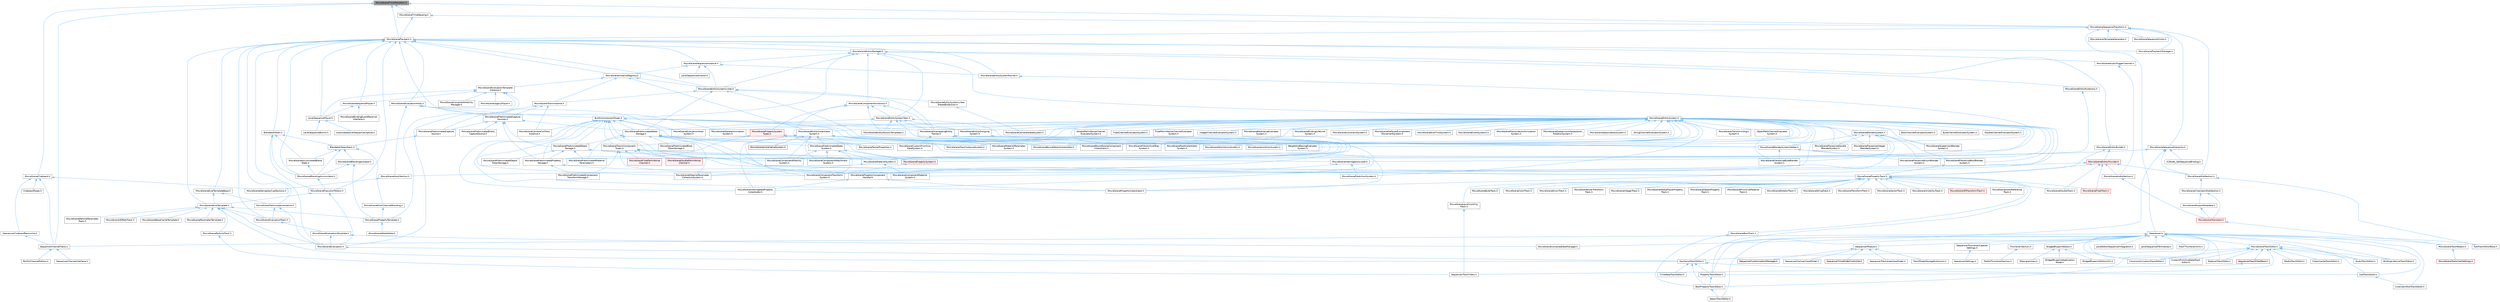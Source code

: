 digraph "MovieSceneTimeTransform.h"
{
 // INTERACTIVE_SVG=YES
 // LATEX_PDF_SIZE
  bgcolor="transparent";
  edge [fontname=Helvetica,fontsize=10,labelfontname=Helvetica,labelfontsize=10];
  node [fontname=Helvetica,fontsize=10,shape=box,height=0.2,width=0.4];
  Node1 [id="Node000001",label="MovieSceneTimeTransform.h",height=0.2,width=0.4,color="gray40", fillcolor="grey60", style="filled", fontcolor="black",tooltip=" "];
  Node1 -> Node2 [id="edge1_Node000001_Node000002",dir="back",color="steelblue1",style="solid",tooltip=" "];
  Node2 [id="Node000002",label="MovieSceneClipboard.h",height=0.2,width=0.4,color="grey40", fillcolor="white", style="filled",URL="$d4/dc7/MovieSceneClipboard_8h.html",tooltip=" "];
  Node2 -> Node3 [id="edge2_Node000002_Node000003",dir="back",color="steelblue1",style="solid",tooltip=" "];
  Node3 [id="Node000003",label="ClipboardTypes.h",height=0.2,width=0.4,color="grey40", fillcolor="white", style="filled",URL="$d2/dc6/ClipboardTypes_8h.html",tooltip=" "];
  Node2 -> Node4 [id="edge3_Node000002_Node000004",dir="back",color="steelblue1",style="solid",tooltip=" "];
  Node4 [id="Node000004",label="MovieSceneGameplayCueSections.h",height=0.2,width=0.4,color="grey40", fillcolor="white", style="filled",URL="$df/ded/MovieSceneGameplayCueSections_8h.html",tooltip=" "];
  Node2 -> Node5 [id="edge4_Node000002_Node000005",dir="back",color="steelblue1",style="solid",tooltip=" "];
  Node5 [id="Node000005",label="SequencerChannelTraits.h",height=0.2,width=0.4,color="grey40", fillcolor="white", style="filled",URL="$d6/db9/SequencerChannelTraits_8h.html",tooltip=" "];
  Node5 -> Node6 [id="edge5_Node000005_Node000006",dir="back",color="steelblue1",style="solid",tooltip=" "];
  Node6 [id="Node000006",label="BuiltInChannelEditors.h",height=0.2,width=0.4,color="grey40", fillcolor="white", style="filled",URL="$df/daf/BuiltInChannelEditors_8h.html",tooltip=" "];
  Node5 -> Node7 [id="edge6_Node000005_Node000007",dir="back",color="steelblue1",style="solid",tooltip=" "];
  Node7 [id="Node000007",label="SequencerChannelInterface.h",height=0.2,width=0.4,color="grey40", fillcolor="white", style="filled",URL="$da/d51/SequencerChannelInterface_8h.html",tooltip=" "];
  Node2 -> Node8 [id="edge7_Node000002_Node000008",dir="back",color="steelblue1",style="solid",tooltip=" "];
  Node8 [id="Node000008",label="SequencerClipboardReconciler.h",height=0.2,width=0.4,color="grey40", fillcolor="white", style="filled",URL="$d4/d9b/SequencerClipboardReconciler_8h.html",tooltip=" "];
  Node8 -> Node5 [id="edge8_Node000008_Node000005",dir="back",color="steelblue1",style="solid",tooltip=" "];
  Node1 -> Node9 [id="edge9_Node000001_Node000009",dir="back",color="steelblue1",style="solid",tooltip=" "];
  Node9 [id="Node000009",label="MovieScenePlayback.h",height=0.2,width=0.4,color="grey40", fillcolor="white", style="filled",URL="$dc/d44/MovieScenePlayback_8h.html",tooltip=" "];
  Node9 -> Node10 [id="edge10_Node000009_Node000010",dir="back",color="steelblue1",style="solid",tooltip=" "];
  Node10 [id="Node000010",label="BlendableToken.h",height=0.2,width=0.4,color="grey40", fillcolor="white", style="filled",URL="$dc/d9a/BlendableToken_8h.html",tooltip=" "];
  Node10 -> Node11 [id="edge11_Node000010_Node000011",dir="back",color="steelblue1",style="solid",tooltip=" "];
  Node11 [id="Node000011",label="BlendableTokenStack.h",height=0.2,width=0.4,color="grey40", fillcolor="white", style="filled",URL="$de/d3e/BlendableTokenStack_8h.html",tooltip=" "];
  Node11 -> Node12 [id="edge12_Node000011_Node000012",dir="back",color="steelblue1",style="solid",tooltip=" "];
  Node12 [id="Node000012",label="MovieSceneAccumulatedBlend\lState.h",height=0.2,width=0.4,color="grey40", fillcolor="white", style="filled",URL="$d6/d13/MovieSceneAccumulatedBlendState_8h.html",tooltip=" "];
  Node12 -> Node13 [id="edge13_Node000012_Node000013",dir="back",color="steelblue1",style="solid",tooltip=" "];
  Node13 [id="Node000013",label="MovieSceneBlendingAccumulator.h",height=0.2,width=0.4,color="grey40", fillcolor="white", style="filled",URL="$db/dc1/MovieSceneBlendingAccumulator_8h.html",tooltip=" "];
  Node13 -> Node14 [id="edge14_Node000013_Node000014",dir="back",color="steelblue1",style="solid",tooltip=" "];
  Node14 [id="Node000014",label="MovieSceneExecutionTokens.h",height=0.2,width=0.4,color="grey40", fillcolor="white", style="filled",URL="$d7/dd2/MovieSceneExecutionTokens_8h.html",tooltip=" "];
  Node14 -> Node15 [id="edge15_Node000014_Node000015",dir="back",color="steelblue1",style="solid",tooltip=" "];
  Node15 [id="Node000015",label="MovieSceneEvalTemplate.h",height=0.2,width=0.4,color="grey40", fillcolor="white", style="filled",URL="$d2/d6c/MovieSceneEvalTemplate_8h.html",tooltip=" "];
  Node15 -> Node16 [id="edge16_Node000015_Node000016",dir="back",color="steelblue1",style="solid",tooltip=" "];
  Node16 [id="Node000016",label="KeyframeTrackEditor.h",height=0.2,width=0.4,color="grey40", fillcolor="white", style="filled",URL="$dd/d47/KeyframeTrackEditor_8h.html",tooltip=" "];
  Node16 -> Node17 [id="edge17_Node000016_Node000017",dir="back",color="steelblue1",style="solid",tooltip=" "];
  Node17 [id="Node000017",label="BoolPropertyTrackEditor.h",height=0.2,width=0.4,color="grey40", fillcolor="white", style="filled",URL="$db/d07/BoolPropertyTrackEditor_8h.html",tooltip=" "];
  Node17 -> Node18 [id="edge18_Node000017_Node000018",dir="back",color="steelblue1",style="solid",tooltip=" "];
  Node18 [id="Node000018",label="SpawnTrackEditor.h",height=0.2,width=0.4,color="grey40", fillcolor="white", style="filled",URL="$d5/dac/SpawnTrackEditor_8h.html",tooltip=" "];
  Node16 -> Node19 [id="edge19_Node000016_Node000019",dir="back",color="steelblue1",style="solid",tooltip=" "];
  Node19 [id="Node000019",label="PropertyTrackEditor.h",height=0.2,width=0.4,color="grey40", fillcolor="white", style="filled",URL="$da/d9a/PropertyTrackEditor_8h.html",tooltip=" "];
  Node19 -> Node17 [id="edge20_Node000019_Node000017",dir="back",color="steelblue1",style="solid",tooltip=" "];
  Node16 -> Node20 [id="edge21_Node000016_Node000020",dir="back",color="steelblue1",style="solid",tooltip=" "];
  Node20 [id="Node000020",label="SubTrackEditor.h",height=0.2,width=0.4,color="grey40", fillcolor="white", style="filled",URL="$d8/d5b/SubTrackEditor_8h.html",tooltip=" "];
  Node20 -> Node21 [id="edge22_Node000020_Node000021",dir="back",color="steelblue1",style="solid",tooltip=" "];
  Node21 [id="Node000021",label="CinematicShotTrackEditor.h",height=0.2,width=0.4,color="grey40", fillcolor="white", style="filled",URL="$d3/d0c/CinematicShotTrackEditor_8h.html",tooltip=" "];
  Node16 -> Node22 [id="edge23_Node000016_Node000022",dir="back",color="steelblue1",style="solid",tooltip=" "];
  Node22 [id="Node000022",label="TimeWarpTrackEditor.h",height=0.2,width=0.4,color="grey40", fillcolor="white", style="filled",URL="$dc/d2e/TimeWarpTrackEditor_8h.html",tooltip=" "];
  Node15 -> Node23 [id="edge24_Node000015_Node000023",dir="back",color="steelblue1",style="solid",tooltip=" "];
  Node23 [id="Node000023",label="MovieScene3DPathTrack.h",height=0.2,width=0.4,color="grey40", fillcolor="white", style="filled",URL="$d3/d57/MovieScene3DPathTrack_8h.html",tooltip=" "];
  Node15 -> Node24 [id="edge25_Node000015_Node000024",dir="back",color="steelblue1",style="solid",tooltip=" "];
  Node24 [id="Node000024",label="MovieSceneBaseCacheTemplate.h",height=0.2,width=0.4,color="grey40", fillcolor="white", style="filled",URL="$da/d0b/MovieSceneBaseCacheTemplate_8h.html",tooltip=" "];
  Node15 -> Node25 [id="edge26_Node000015_Node000025",dir="back",color="steelblue1",style="solid",tooltip=" "];
  Node25 [id="Node000025",label="MovieSceneEvaluation.h",height=0.2,width=0.4,color="grey40", fillcolor="white", style="filled",URL="$dc/ded/MovieSceneEvaluation_8h.html",tooltip=" "];
  Node25 -> Node16 [id="edge27_Node000025_Node000016",dir="back",color="steelblue1",style="solid",tooltip=" "];
  Node15 -> Node26 [id="edge28_Node000015_Node000026",dir="back",color="steelblue1",style="solid",tooltip=" "];
  Node26 [id="Node000026",label="MovieSceneEvaluationTrack.h",height=0.2,width=0.4,color="grey40", fillcolor="white", style="filled",URL="$d1/de1/MovieSceneEvaluationTrack_8h.html",tooltip=" "];
  Node26 -> Node27 [id="edge29_Node000026_Node000027",dir="back",color="steelblue1",style="solid",tooltip=" "];
  Node27 [id="Node000027",label="MovieSceneEvaluationTemplate.h",height=0.2,width=0.4,color="grey40", fillcolor="white", style="filled",URL="$d9/d34/MovieSceneEvaluationTemplate_8h.html",tooltip=" "];
  Node27 -> Node28 [id="edge30_Node000027_Node000028",dir="back",color="steelblue1",style="solid",tooltip=" "];
  Node28 [id="Node000028",label="MovieSceneCompiledDataManager.h",height=0.2,width=0.4,color="grey40", fillcolor="white", style="filled",URL="$d7/d59/MovieSceneCompiledDataManager_8h.html",tooltip=" "];
  Node27 -> Node25 [id="edge31_Node000027_Node000025",dir="back",color="steelblue1",style="solid",tooltip=" "];
  Node15 -> Node29 [id="edge32_Node000015_Node000029",dir="back",color="steelblue1",style="solid",tooltip=" "];
  Node29 [id="Node000029",label="MovieSceneParameterTemplate.h",height=0.2,width=0.4,color="grey40", fillcolor="white", style="filled",URL="$d9/df3/MovieSceneParameterTemplate_8h.html",tooltip=" "];
  Node15 -> Node30 [id="edge33_Node000015_Node000030",dir="back",color="steelblue1",style="solid",tooltip=" "];
  Node30 [id="Node000030",label="MovieSceneParticleParameter\lTrack.h",height=0.2,width=0.4,color="grey40", fillcolor="white", style="filled",URL="$d2/d09/MovieSceneParticleParameterTrack_8h.html",tooltip=" "];
  Node15 -> Node31 [id="edge34_Node000015_Node000031",dir="back",color="steelblue1",style="solid",tooltip=" "];
  Node31 [id="Node000031",label="MovieSceneParticleTrack.h",height=0.2,width=0.4,color="grey40", fillcolor="white", style="filled",URL="$dd/dba/MovieSceneParticleTrack_8h.html",tooltip=" "];
  Node31 -> Node32 [id="edge35_Node000031_Node000032",dir="back",color="steelblue1",style="solid",tooltip=" "];
  Node32 [id="Node000032",label="SequencerTrackFilters.h",height=0.2,width=0.4,color="grey40", fillcolor="white", style="filled",URL="$df/d72/SequencerTrackFilters_8h.html",tooltip=" "];
  Node15 -> Node33 [id="edge36_Node000015_Node000033",dir="back",color="steelblue1",style="solid",tooltip=" "];
  Node33 [id="Node000033",label="MovieScenePropertyTemplate.h",height=0.2,width=0.4,color="grey40", fillcolor="white", style="filled",URL="$d9/d24/MovieScenePropertyTemplate_8h.html",tooltip=" "];
  Node33 -> Node34 [id="edge37_Node000033_Node000034",dir="back",color="steelblue1",style="solid",tooltip=" "];
  Node34 [id="Node000034",label="MovieSceneMediaData.h",height=0.2,width=0.4,color="grey40", fillcolor="white", style="filled",URL="$de/db0/MovieSceneMediaData_8h.html",tooltip=" "];
  Node14 -> Node25 [id="edge38_Node000014_Node000025",dir="back",color="steelblue1",style="solid",tooltip=" "];
  Node11 -> Node13 [id="edge39_Node000011_Node000013",dir="back",color="steelblue1",style="solid",tooltip=" "];
  Node11 -> Node35 [id="edge40_Node000011_Node000035",dir="back",color="steelblue1",style="solid",tooltip=" "];
  Node35 [id="Node000035",label="MovieSceneBlendingActuator.h",height=0.2,width=0.4,color="grey40", fillcolor="white", style="filled",URL="$d8/d5a/MovieSceneBlendingActuator_8h.html",tooltip=" "];
  Node35 -> Node13 [id="edge41_Node000035_Node000013",dir="back",color="steelblue1",style="solid",tooltip=" "];
  Node35 -> Node33 [id="edge42_Node000035_Node000033",dir="back",color="steelblue1",style="solid",tooltip=" "];
  Node11 -> Node36 [id="edge43_Node000011_Node000036",dir="back",color="steelblue1",style="solid",tooltip=" "];
  Node36 [id="Node000036",label="MovieSceneMultiChannelBlending.h",height=0.2,width=0.4,color="grey40", fillcolor="white", style="filled",URL="$d7/d5d/MovieSceneMultiChannelBlending_8h.html",tooltip=" "];
  Node36 -> Node33 [id="edge44_Node000036_Node000033",dir="back",color="steelblue1",style="solid",tooltip=" "];
  Node10 -> Node12 [id="edge45_Node000010_Node000012",dir="back",color="steelblue1",style="solid",tooltip=" "];
  Node10 -> Node13 [id="edge46_Node000010_Node000013",dir="back",color="steelblue1",style="solid",tooltip=" "];
  Node10 -> Node14 [id="edge47_Node000010_Node000014",dir="back",color="steelblue1",style="solid",tooltip=" "];
  Node9 -> Node37 [id="edge48_Node000009_Node000037",dir="back",color="steelblue1",style="solid",tooltip=" "];
  Node37 [id="Node000037",label="IMovieSceneEvaluationHook.h",height=0.2,width=0.4,color="grey40", fillcolor="white", style="filled",URL="$d0/d1a/IMovieSceneEvaluationHook_8h.html",tooltip=" "];
  Node37 -> Node38 [id="edge49_Node000037_Node000038",dir="back",color="steelblue1",style="solid",tooltip=" "];
  Node38 [id="Node000038",label="BuiltInComponentTypes.h",height=0.2,width=0.4,color="grey40", fillcolor="white", style="filled",URL="$dc/d94/BuiltInComponentTypes_8h.html",tooltip=" "];
  Node38 -> Node39 [id="edge50_Node000038_Node000039",dir="back",color="steelblue1",style="solid",tooltip=" "];
  Node39 [id="Node000039",label="MovieSceneBlenderSystemHelper.h",height=0.2,width=0.4,color="grey40", fillcolor="white", style="filled",URL="$d5/d47/MovieSceneBlenderSystemHelper_8h.html",tooltip=" "];
  Node39 -> Node40 [id="edge51_Node000039_Node000040",dir="back",color="steelblue1",style="solid",tooltip=" "];
  Node40 [id="Node000040",label="MovieScenePiecewiseBoolBlender\lSystem.h",height=0.2,width=0.4,color="grey40", fillcolor="white", style="filled",URL="$d7/d27/MovieScenePiecewiseBoolBlenderSystem_8h.html",tooltip=" "];
  Node40 -> Node41 [id="edge52_Node000040_Node000041",dir="back",color="steelblue1",style="solid",tooltip=" "];
  Node41 [id="Node000041",label="MovieScenePropertyTrack.h",height=0.2,width=0.4,color="grey40", fillcolor="white", style="filled",URL="$da/d0c/MovieScenePropertyTrack_8h.html",tooltip=" "];
  Node41 -> Node42 [id="edge53_Node000041_Node000042",dir="back",color="steelblue1",style="solid",tooltip=" "];
  Node42 [id="Node000042",label="MovieScene3DTransformTrack.h",height=0.2,width=0.4,color="red", fillcolor="#FFF0F0", style="filled",URL="$d9/d06/MovieScene3DTransformTrack_8h.html",tooltip=" "];
  Node41 -> Node44 [id="edge54_Node000041_Node000044",dir="back",color="steelblue1",style="solid",tooltip=" "];
  Node44 [id="Node000044",label="MovieSceneActorReference\lTrack.h",height=0.2,width=0.4,color="grey40", fillcolor="white", style="filled",URL="$d9/d9b/MovieSceneActorReferenceTrack_8h.html",tooltip=" "];
  Node41 -> Node45 [id="edge55_Node000041_Node000045",dir="back",color="steelblue1",style="solid",tooltip=" "];
  Node45 [id="Node000045",label="MovieSceneBoolTrack.h",height=0.2,width=0.4,color="grey40", fillcolor="white", style="filled",URL="$d7/ddf/MovieSceneBoolTrack_8h.html",tooltip=" "];
  Node45 -> Node17 [id="edge56_Node000045_Node000017",dir="back",color="steelblue1",style="solid",tooltip=" "];
  Node41 -> Node46 [id="edge57_Node000041_Node000046",dir="back",color="steelblue1",style="solid",tooltip=" "];
  Node46 [id="Node000046",label="MovieSceneByteTrack.h",height=0.2,width=0.4,color="grey40", fillcolor="white", style="filled",URL="$dc/d79/MovieSceneByteTrack_8h.html",tooltip=" "];
  Node41 -> Node47 [id="edge58_Node000041_Node000047",dir="back",color="steelblue1",style="solid",tooltip=" "];
  Node47 [id="Node000047",label="MovieSceneColorTrack.h",height=0.2,width=0.4,color="grey40", fillcolor="white", style="filled",URL="$d8/df9/MovieSceneColorTrack_8h.html",tooltip=" "];
  Node41 -> Node48 [id="edge59_Node000041_Node000048",dir="back",color="steelblue1",style="solid",tooltip=" "];
  Node48 [id="Node000048",label="MovieSceneDoubleTrack.h",height=0.2,width=0.4,color="grey40", fillcolor="white", style="filled",URL="$de/d31/MovieSceneDoubleTrack_8h.html",tooltip=" "];
  Node41 -> Node49 [id="edge60_Node000041_Node000049",dir="back",color="steelblue1",style="solid",tooltip=" "];
  Node49 [id="Node000049",label="MovieSceneEnumTrack.h",height=0.2,width=0.4,color="grey40", fillcolor="white", style="filled",URL="$d6/d95/MovieSceneEnumTrack_8h.html",tooltip=" "];
  Node41 -> Node50 [id="edge61_Node000041_Node000050",dir="back",color="steelblue1",style="solid",tooltip=" "];
  Node50 [id="Node000050",label="MovieSceneEulerTransform\lTrack.h",height=0.2,width=0.4,color="grey40", fillcolor="white", style="filled",URL="$d7/d3a/MovieSceneEulerTransformTrack_8h.html",tooltip=" "];
  Node41 -> Node51 [id="edge62_Node000041_Node000051",dir="back",color="steelblue1",style="solid",tooltip=" "];
  Node51 [id="Node000051",label="MovieSceneFloatTrack.h",height=0.2,width=0.4,color="red", fillcolor="#FFF0F0", style="filled",URL="$dc/d88/MovieSceneFloatTrack_8h.html",tooltip=" "];
  Node41 -> Node54 [id="edge63_Node000041_Node000054",dir="back",color="steelblue1",style="solid",tooltip=" "];
  Node54 [id="Node000054",label="MovieSceneIntegerTrack.h",height=0.2,width=0.4,color="grey40", fillcolor="white", style="filled",URL="$d9/d1a/MovieSceneIntegerTrack_8h.html",tooltip=" "];
  Node41 -> Node55 [id="edge64_Node000041_Node000055",dir="back",color="steelblue1",style="solid",tooltip=" "];
  Node55 [id="Node000055",label="MovieSceneLevelVisibility\lTrack.h",height=0.2,width=0.4,color="grey40", fillcolor="white", style="filled",URL="$d8/dae/MovieSceneLevelVisibilityTrack_8h.html",tooltip=" "];
  Node55 -> Node32 [id="edge65_Node000055_Node000032",dir="back",color="steelblue1",style="solid",tooltip=" "];
  Node41 -> Node56 [id="edge66_Node000041_Node000056",dir="back",color="steelblue1",style="solid",tooltip=" "];
  Node56 [id="Node000056",label="MovieSceneMediaPlayerProperty\lTrack.h",height=0.2,width=0.4,color="grey40", fillcolor="white", style="filled",URL="$d4/da1/MovieSceneMediaPlayerPropertyTrack_8h.html",tooltip=" "];
  Node41 -> Node57 [id="edge67_Node000041_Node000057",dir="back",color="steelblue1",style="solid",tooltip=" "];
  Node57 [id="Node000057",label="MovieSceneObjectProperty\lTrack.h",height=0.2,width=0.4,color="grey40", fillcolor="white", style="filled",URL="$dc/da9/MovieSceneObjectPropertyTrack_8h.html",tooltip=" "];
  Node41 -> Node58 [id="edge68_Node000041_Node000058",dir="back",color="steelblue1",style="solid",tooltip=" "];
  Node58 [id="Node000058",label="MovieScenePrimitiveMaterial\lTrack.h",height=0.2,width=0.4,color="grey40", fillcolor="white", style="filled",URL="$dc/dc4/MovieScenePrimitiveMaterialTrack_8h.html",tooltip=" "];
  Node41 -> Node59 [id="edge69_Node000041_Node000059",dir="back",color="steelblue1",style="solid",tooltip=" "];
  Node59 [id="Node000059",label="MovieSceneRotatorTrack.h",height=0.2,width=0.4,color="grey40", fillcolor="white", style="filled",URL="$d3/d8f/MovieSceneRotatorTrack_8h.html",tooltip=" "];
  Node41 -> Node60 [id="edge70_Node000041_Node000060",dir="back",color="steelblue1",style="solid",tooltip=" "];
  Node60 [id="Node000060",label="MovieSceneStringTrack.h",height=0.2,width=0.4,color="grey40", fillcolor="white", style="filled",URL="$dd/d54/MovieSceneStringTrack_8h.html",tooltip=" "];
  Node41 -> Node61 [id="edge71_Node000041_Node000061",dir="back",color="steelblue1",style="solid",tooltip=" "];
  Node61 [id="Node000061",label="MovieSceneTransformTrack.h",height=0.2,width=0.4,color="grey40", fillcolor="white", style="filled",URL="$df/d57/MovieSceneTransformTrack_8h.html",tooltip=" "];
  Node41 -> Node62 [id="edge72_Node000041_Node000062",dir="back",color="steelblue1",style="solid",tooltip=" "];
  Node62 [id="Node000062",label="MovieSceneVectorTrack.h",height=0.2,width=0.4,color="grey40", fillcolor="white", style="filled",URL="$d8/d5e/MovieSceneVectorTrack_8h.html",tooltip=" "];
  Node41 -> Node63 [id="edge73_Node000041_Node000063",dir="back",color="steelblue1",style="solid",tooltip=" "];
  Node63 [id="Node000063",label="MovieSceneVisibilityTrack.h",height=0.2,width=0.4,color="grey40", fillcolor="white", style="filled",URL="$dd/d5e/MovieSceneVisibilityTrack_8h.html",tooltip=" "];
  Node41 -> Node19 [id="edge74_Node000041_Node000019",dir="back",color="steelblue1",style="solid",tooltip=" "];
  Node39 -> Node64 [id="edge75_Node000039_Node000064",dir="back",color="steelblue1",style="solid",tooltip=" "];
  Node64 [id="Node000064",label="MovieScenePiecewiseByteBlender\lSystem.h",height=0.2,width=0.4,color="grey40", fillcolor="white", style="filled",URL="$d7/dde/MovieScenePiecewiseByteBlenderSystem_8h.html",tooltip=" "];
  Node39 -> Node65 [id="edge76_Node000039_Node000065",dir="back",color="steelblue1",style="solid",tooltip=" "];
  Node65 [id="Node000065",label="MovieScenePiecewiseEnumBlender\lSystem.h",height=0.2,width=0.4,color="grey40", fillcolor="white", style="filled",URL="$d4/dfe/MovieScenePiecewiseEnumBlenderSystem_8h.html",tooltip=" "];
  Node38 -> Node66 [id="edge77_Node000038_Node000066",dir="back",color="steelblue1",style="solid",tooltip=" "];
  Node66 [id="Node000066",label="MovieSceneCameraCutTrack\lInstance.h",height=0.2,width=0.4,color="grey40", fillcolor="white", style="filled",URL="$d3/d37/MovieSceneCameraCutTrackInstance_8h.html",tooltip=" "];
  Node38 -> Node67 [id="edge78_Node000038_Node000067",dir="back",color="steelblue1",style="solid",tooltip=" "];
  Node67 [id="Node000067",label="MovieSceneCustomPrimitive\lDataSystem.h",height=0.2,width=0.4,color="grey40", fillcolor="white", style="filled",URL="$d1/da0/MovieSceneCustomPrimitiveDataSystem_8h.html",tooltip=" "];
  Node38 -> Node68 [id="edge79_Node000038_Node000068",dir="back",color="steelblue1",style="solid",tooltip=" "];
  Node68 [id="Node000068",label="MovieSceneEntityGrouping\lSystem.h",height=0.2,width=0.4,color="grey40", fillcolor="white", style="filled",URL="$d6/dce/MovieSceneEntityGroupingSystem_8h.html",tooltip=" "];
  Node68 -> Node69 [id="edge80_Node000068_Node000069",dir="back",color="steelblue1",style="solid",tooltip=" "];
  Node69 [id="Node000069",label="MovieSceneMaterialSystem.h",height=0.2,width=0.4,color="grey40", fillcolor="white", style="filled",URL="$d2/d2f/MovieSceneMaterialSystem_8h.html",tooltip=" "];
  Node69 -> Node70 [id="edge81_Node000069_Node000070",dir="back",color="steelblue1",style="solid",tooltip=" "];
  Node70 [id="Node000070",label="MovieSceneComponentMaterial\lSystem.h",height=0.2,width=0.4,color="grey40", fillcolor="white", style="filled",URL="$d7/d7c/MovieSceneComponentMaterialSystem_8h.html",tooltip=" "];
  Node69 -> Node71 [id="edge82_Node000069_Node000071",dir="back",color="steelblue1",style="solid",tooltip=" "];
  Node71 [id="Node000071",label="MovieSceneMaterialParameter\lCollectionSystem.h",height=0.2,width=0.4,color="grey40", fillcolor="white", style="filled",URL="$d4/d18/MovieSceneMaterialParameterCollectionSystem_8h.html",tooltip=" "];
  Node38 -> Node72 [id="edge83_Node000038_Node000072",dir="back",color="steelblue1",style="solid",tooltip=" "];
  Node72 [id="Node000072",label="MovieSceneEvaluationHook\lSystem.h",height=0.2,width=0.4,color="grey40", fillcolor="white", style="filled",URL="$d1/d8b/MovieSceneEvaluationHookSystem_8h.html",tooltip=" "];
  Node38 -> Node73 [id="edge84_Node000038_Node000073",dir="back",color="steelblue1",style="solid",tooltip=" "];
  Node73 [id="Node000073",label="MovieSceneInterrogatedProperty\lInstantiator.h",height=0.2,width=0.4,color="grey40", fillcolor="white", style="filled",URL="$df/d43/MovieSceneInterrogatedPropertyInstantiator_8h.html",tooltip=" "];
  Node38 -> Node71 [id="edge85_Node000038_Node000071",dir="back",color="steelblue1",style="solid",tooltip=" "];
  Node38 -> Node69 [id="edge86_Node000038_Node000069",dir="back",color="steelblue1",style="solid",tooltip=" "];
  Node38 -> Node74 [id="edge87_Node000038_Node000074",dir="back",color="steelblue1",style="solid",tooltip=" "];
  Node74 [id="Node000074",label="MovieSceneOverlappingEntity\lTracker.h",height=0.2,width=0.4,color="grey40", fillcolor="white", style="filled",URL="$db/d41/MovieSceneOverlappingEntityTracker_8h.html",tooltip=" "];
  Node74 -> Node75 [id="edge88_Node000074_Node000075",dir="back",color="steelblue1",style="solid",tooltip=" "];
  Node75 [id="Node000075",label="MovieSceneComponentAttachment\lSystem.h",height=0.2,width=0.4,color="grey40", fillcolor="white", style="filled",URL="$d9/db3/MovieSceneComponentAttachmentSystem_8h.html",tooltip=" "];
  Node74 -> Node76 [id="edge89_Node000074_Node000076",dir="back",color="steelblue1",style="solid",tooltip=" "];
  Node76 [id="Node000076",label="MovieSceneComponentMobility\lSystem.h",height=0.2,width=0.4,color="grey40", fillcolor="white", style="filled",URL="$d7/dca/MovieSceneComponentMobilitySystem_8h.html",tooltip=" "];
  Node74 -> Node77 [id="edge90_Node000074_Node000077",dir="back",color="steelblue1",style="solid",tooltip=" "];
  Node77 [id="Node000077",label="MovieSceneComponentTransform\lSystem.h",height=0.2,width=0.4,color="grey40", fillcolor="white", style="filled",URL="$d1/d3e/MovieSceneComponentTransformSystem_8h.html",tooltip=" "];
  Node74 -> Node67 [id="edge91_Node000074_Node000067",dir="back",color="steelblue1",style="solid",tooltip=" "];
  Node74 -> Node73 [id="edge92_Node000074_Node000073",dir="back",color="steelblue1",style="solid",tooltip=" "];
  Node74 -> Node78 [id="edge93_Node000074_Node000078",dir="back",color="steelblue1",style="solid",tooltip=" "];
  Node78 [id="Node000078",label="MovieSceneMaterialParameter\lSystem.h",height=0.2,width=0.4,color="grey40", fillcolor="white", style="filled",URL="$d9/d38/MovieSceneMaterialParameterSystem_8h.html",tooltip=" "];
  Node38 -> Node79 [id="edge94_Node000038_Node000079",dir="back",color="steelblue1",style="solid",tooltip=" "];
  Node79 [id="Node000079",label="MovieScenePreAnimatedObject\lStorage.h",height=0.2,width=0.4,color="grey40", fillcolor="white", style="filled",URL="$d1/dc5/MovieScenePreAnimatedObjectStorage_8h.html",tooltip=" "];
  Node79 -> Node76 [id="edge95_Node000079_Node000076",dir="back",color="steelblue1",style="solid",tooltip=" "];
  Node79 -> Node69 [id="edge96_Node000079_Node000069",dir="back",color="steelblue1",style="solid",tooltip=" "];
  Node79 -> Node80 [id="edge97_Node000079_Node000080",dir="back",color="steelblue1",style="solid",tooltip=" "];
  Node80 [id="Node000080",label="MovieScenePreAnimatedMaterial\lParameters.h",height=0.2,width=0.4,color="grey40", fillcolor="white", style="filled",URL="$d9/dac/MovieScenePreAnimatedMaterialParameters_8h.html",tooltip=" "];
  Node79 -> Node81 [id="edge98_Node000079_Node000081",dir="back",color="steelblue1",style="solid",tooltip=" "];
  Node81 [id="Node000081",label="MovieScenePreAnimatedObject\lTokenStorage.h",height=0.2,width=0.4,color="grey40", fillcolor="white", style="filled",URL="$dc/d07/MovieScenePreAnimatedObjectTokenStorage_8h.html",tooltip=" "];
  Node79 -> Node82 [id="edge99_Node000079_Node000082",dir="back",color="steelblue1",style="solid",tooltip=" "];
  Node82 [id="Node000082",label="MovieScenePreAnimatedProperty\lStorage.h",height=0.2,width=0.4,color="grey40", fillcolor="white", style="filled",URL="$de/d55/MovieScenePreAnimatedPropertyStorage_8h.html",tooltip=" "];
  Node82 -> Node83 [id="edge100_Node000082_Node000083",dir="back",color="steelblue1",style="solid",tooltip=" "];
  Node83 [id="Node000083",label="MovieScenePreAnimatedComponent\lTransformStorage.h",height=0.2,width=0.4,color="grey40", fillcolor="white", style="filled",URL="$d9/d84/MovieScenePreAnimatedComponentTransformStorage_8h.html",tooltip=" "];
  Node82 -> Node84 [id="edge101_Node000082_Node000084",dir="back",color="steelblue1",style="solid",tooltip=" "];
  Node84 [id="Node000084",label="MovieScenePropertyComponent\lHandler.h",height=0.2,width=0.4,color="grey40", fillcolor="white", style="filled",URL="$d1/d1c/MovieScenePropertyComponentHandler_8h.html",tooltip=" "];
  Node84 -> Node73 [id="edge102_Node000084_Node000073",dir="back",color="steelblue1",style="solid",tooltip=" "];
  Node84 -> Node85 [id="edge103_Node000084_Node000085",dir="back",color="steelblue1",style="solid",tooltip=" "];
  Node85 [id="Node000085",label="MovieScenePropertyInstantiator.h",height=0.2,width=0.4,color="grey40", fillcolor="white", style="filled",URL="$d2/ddc/MovieScenePropertyInstantiator_8h.html",tooltip=" "];
  Node38 -> Node82 [id="edge104_Node000038_Node000082",dir="back",color="steelblue1",style="solid",tooltip=" "];
  Node38 -> Node86 [id="edge105_Node000038_Node000086",dir="back",color="steelblue1",style="solid",tooltip=" "];
  Node86 [id="Node000086",label="MovieScenePreAnimatedState\lStorage.h",height=0.2,width=0.4,color="grey40", fillcolor="white", style="filled",URL="$db/d56/MovieScenePreAnimatedStateStorage_8h.html",tooltip=" "];
  Node86 -> Node70 [id="edge106_Node000086_Node000070",dir="back",color="steelblue1",style="solid",tooltip=" "];
  Node86 -> Node67 [id="edge107_Node000086_Node000067",dir="back",color="steelblue1",style="solid",tooltip=" "];
  Node86 -> Node71 [id="edge108_Node000086_Node000071",dir="back",color="steelblue1",style="solid",tooltip=" "];
  Node86 -> Node78 [id="edge109_Node000086_Node000078",dir="back",color="steelblue1",style="solid",tooltip=" "];
  Node86 -> Node80 [id="edge110_Node000086_Node000080",dir="back",color="steelblue1",style="solid",tooltip=" "];
  Node86 -> Node79 [id="edge111_Node000086_Node000079",dir="back",color="steelblue1",style="solid",tooltip=" "];
  Node86 -> Node87 [id="edge112_Node000086_Node000087",dir="back",color="steelblue1",style="solid",tooltip=" "];
  Node87 [id="Node000087",label="MovieScenePreAnimatedRoot\lTokenStorage.h",height=0.2,width=0.4,color="grey40", fillcolor="white", style="filled",URL="$d1/db6/MovieScenePreAnimatedRootTokenStorage_8h.html",tooltip=" "];
  Node86 -> Node88 [id="edge113_Node000086_Node000088",dir="back",color="steelblue1",style="solid",tooltip=" "];
  Node88 [id="Node000088",label="MovieScenePreAnimatedState\lSystem.h",height=0.2,width=0.4,color="grey40", fillcolor="white", style="filled",URL="$df/d2d/MovieScenePreAnimatedStateSystem_8h.html",tooltip=" "];
  Node88 -> Node75 [id="edge114_Node000088_Node000075",dir="back",color="steelblue1",style="solid",tooltip=" "];
  Node88 -> Node76 [id="edge115_Node000088_Node000076",dir="back",color="steelblue1",style="solid",tooltip=" "];
  Node88 -> Node77 [id="edge116_Node000088_Node000077",dir="back",color="steelblue1",style="solid",tooltip=" "];
  Node88 -> Node69 [id="edge117_Node000088_Node000069",dir="back",color="steelblue1",style="solid",tooltip=" "];
  Node88 -> Node89 [id="edge118_Node000088_Node000089",dir="back",color="steelblue1",style="solid",tooltip=" "];
  Node89 [id="Node000089",label="MovieScenePropertySystem.h",height=0.2,width=0.4,color="red", fillcolor="#FFF0F0", style="filled",URL="$dd/d75/MovieScenePropertySystem_8h.html",tooltip=" "];
  Node89 -> Node77 [id="edge119_Node000089_Node000077",dir="back",color="steelblue1",style="solid",tooltip=" "];
  Node86 -> Node84 [id="edge120_Node000086_Node000084",dir="back",color="steelblue1",style="solid",tooltip=" "];
  Node38 -> Node85 [id="edge121_Node000038_Node000085",dir="back",color="steelblue1",style="solid",tooltip=" "];
  Node38 -> Node41 [id="edge122_Node000038_Node000041",dir="back",color="steelblue1",style="solid",tooltip=" "];
  Node38 -> Node103 [id="edge123_Node000038_Node000103",dir="back",color="steelblue1",style="solid",tooltip=" "];
  Node103 [id="Node000103",label="MovieSceneTracksComponent\lTypes.h",height=0.2,width=0.4,color="grey40", fillcolor="white", style="filled",URL="$d5/d6a/MovieSceneTracksComponentTypes_8h.html",tooltip=" "];
  Node103 -> Node75 [id="edge124_Node000103_Node000075",dir="back",color="steelblue1",style="solid",tooltip=" "];
  Node103 -> Node77 [id="edge125_Node000103_Node000077",dir="back",color="steelblue1",style="solid",tooltip=" "];
  Node103 -> Node104 [id="edge126_Node000103_Node000104",dir="back",color="steelblue1",style="solid",tooltip=" "];
  Node104 [id="Node000104",label="MovieSceneDoublePerlinNoise\lChannel.h",height=0.2,width=0.4,color="red", fillcolor="#FFF0F0", style="filled",URL="$d9/d50/MovieSceneDoublePerlinNoiseChannel_8h.html",tooltip=" "];
  Node103 -> Node107 [id="edge127_Node000103_Node000107",dir="back",color="steelblue1",style="solid",tooltip=" "];
  Node107 [id="Node000107",label="MovieSceneFloatPerlinNoise\lChannel.h",height=0.2,width=0.4,color="red", fillcolor="#FFF0F0", style="filled",URL="$d2/d9d/MovieSceneFloatPerlinNoiseChannel_8h.html",tooltip=" "];
  Node103 -> Node109 [id="edge128_Node000103_Node000109",dir="back",color="steelblue1",style="solid",tooltip=" "];
  Node109 [id="Node000109",label="MovieSceneInterrogationLinker.h",height=0.2,width=0.4,color="grey40", fillcolor="white", style="filled",URL="$d9/d6a/MovieSceneInterrogationLinker_8h.html",tooltip=" "];
  Node109 -> Node110 [id="edge129_Node000109_Node000110",dir="back",color="steelblue1",style="solid",tooltip=" "];
  Node110 [id="Node000110",label="MovieScenePredictionSystem.h",height=0.2,width=0.4,color="grey40", fillcolor="white", style="filled",URL="$dc/d7f/MovieScenePredictionSystem_8h.html",tooltip=" "];
  Node109 -> Node84 [id="edge130_Node000109_Node000084",dir="back",color="steelblue1",style="solid",tooltip=" "];
  Node103 -> Node69 [id="edge131_Node000103_Node000069",dir="back",color="steelblue1",style="solid",tooltip=" "];
  Node103 -> Node83 [id="edge132_Node000103_Node000083",dir="back",color="steelblue1",style="solid",tooltip=" "];
  Node103 -> Node41 [id="edge133_Node000103_Node000041",dir="back",color="steelblue1",style="solid",tooltip=" "];
  Node38 -> Node111 [id="edge134_Node000038_Node000111",dir="back",color="steelblue1",style="solid",tooltip=" "];
  Node111 [id="Node000111",label="WeightAndEasingEvaluator\lSystem.h",height=0.2,width=0.4,color="grey40", fillcolor="white", style="filled",URL="$d0/d06/WeightAndEasingEvaluatorSystem_8h.html",tooltip=" "];
  Node37 -> Node72 [id="edge135_Node000037_Node000072",dir="back",color="steelblue1",style="solid",tooltip=" "];
  Node37 -> Node112 [id="edge136_Node000037_Node000112",dir="back",color="steelblue1",style="solid",tooltip=" "];
  Node112 [id="Node000112",label="MovieSceneHookSection.h",height=0.2,width=0.4,color="grey40", fillcolor="white", style="filled",URL="$d5/d6a/MovieSceneHookSection_8h.html",tooltip=" "];
  Node112 -> Node4 [id="edge137_Node000112_Node000004",dir="back",color="steelblue1",style="solid",tooltip=" "];
  Node37 -> Node113 [id="edge138_Node000037_Node000113",dir="back",color="steelblue1",style="solid",tooltip=" "];
  Node113 [id="Node000113",label="MovieScenePreAnimatedCapture\lSources.h",height=0.2,width=0.4,color="grey40", fillcolor="white", style="filled",URL="$de/d2c/MovieScenePreAnimatedCaptureSources_8h.html",tooltip=" "];
  Node113 -> Node114 [id="edge139_Node000113_Node000114",dir="back",color="steelblue1",style="solid",tooltip=" "];
  Node114 [id="Node000114",label="MovieScenePreAnimatedCapture\lSource.h",height=0.2,width=0.4,color="grey40", fillcolor="white", style="filled",URL="$d8/dd1/MovieScenePreAnimatedCaptureSource_8h.html",tooltip=" "];
  Node114 -> Node11 [id="edge140_Node000114_Node000011",dir="back",color="steelblue1",style="solid",tooltip=" "];
  Node113 -> Node115 [id="edge141_Node000113_Node000115",dir="back",color="steelblue1",style="solid",tooltip=" "];
  Node115 [id="Node000115",label="MovieScenePreAnimatedEntity\lCaptureSource.h",height=0.2,width=0.4,color="grey40", fillcolor="white", style="filled",URL="$d8/de0/MovieScenePreAnimatedEntityCaptureSource_8h.html",tooltip=" "];
  Node113 -> Node79 [id="edge142_Node000113_Node000079",dir="back",color="steelblue1",style="solid",tooltip=" "];
  Node113 -> Node82 [id="edge143_Node000113_Node000082",dir="back",color="steelblue1",style="solid",tooltip=" "];
  Node113 -> Node86 [id="edge144_Node000113_Node000086",dir="back",color="steelblue1",style="solid",tooltip=" "];
  Node9 -> Node116 [id="edge145_Node000009_Node000116",dir="back",color="steelblue1",style="solid",tooltip=" "];
  Node116 [id="Node000116",label="LevelSequencePlayer.h",height=0.2,width=0.4,color="grey40", fillcolor="white", style="filled",URL="$d0/d5e/LevelSequencePlayer_8h.html",tooltip=" "];
  Node116 -> Node117 [id="edge146_Node000116_Node000117",dir="back",color="steelblue1",style="solid",tooltip=" "];
  Node117 [id="Node000117",label="AutomatedLevelSequenceCapture.h",height=0.2,width=0.4,color="grey40", fillcolor="white", style="filled",URL="$d4/d3e/AutomatedLevelSequenceCapture_8h.html",tooltip=" "];
  Node116 -> Node118 [id="edge147_Node000116_Node000118",dir="back",color="steelblue1",style="solid",tooltip=" "];
  Node118 [id="Node000118",label="LevelSequenceBurnIn.h",height=0.2,width=0.4,color="grey40", fillcolor="white", style="filled",URL="$d2/d6b/LevelSequenceBurnIn_8h.html",tooltip=" "];
  Node9 -> Node119 [id="edge148_Node000009_Node000119",dir="back",color="steelblue1",style="solid",tooltip=" "];
  Node119 [id="Node000119",label="MovieSceneAudioTriggerChannel.h",height=0.2,width=0.4,color="grey40", fillcolor="white", style="filled",URL="$db/d7a/MovieSceneAudioTriggerChannel_8h.html",tooltip=" "];
  Node119 -> Node120 [id="edge149_Node000119_Node000120",dir="back",color="steelblue1",style="solid",tooltip=" "];
  Node120 [id="Node000120",label="MovieSceneAudioSection.h",height=0.2,width=0.4,color="grey40", fillcolor="white", style="filled",URL="$da/d5f/MovieSceneAudioSection_8h.html",tooltip=" "];
  Node120 -> Node121 [id="edge150_Node000120_Node000121",dir="back",color="steelblue1",style="solid",tooltip=" "];
  Node121 [id="Node000121",label="MovieSceneTranslator.h",height=0.2,width=0.4,color="red", fillcolor="#FFF0F0", style="filled",URL="$d2/d49/MovieSceneTranslator_8h.html",tooltip=" "];
  Node121 -> Node123 [id="edge151_Node000121_Node000123",dir="back",color="steelblue1",style="solid",tooltip=" "];
  Node123 [id="Node000123",label="MovieSceneToolHelpers.h",height=0.2,width=0.4,color="grey40", fillcolor="white", style="filled",URL="$d4/d0e/MovieSceneToolHelpers_8h.html",tooltip=" "];
  Node123 -> Node124 [id="edge152_Node000123_Node000124",dir="back",color="steelblue1",style="solid",tooltip=" "];
  Node124 [id="Node000124",label="MovieSceneToolsUserSettings.h",height=0.2,width=0.4,color="red", fillcolor="#FFF0F0", style="filled",URL="$d5/dab/MovieSceneToolsUserSettings_8h.html",tooltip=" "];
  Node9 -> Node13 [id="edge153_Node000009_Node000013",dir="back",color="steelblue1",style="solid",tooltip=" "];
  Node9 -> Node128 [id="edge154_Node000009_Node000128",dir="back",color="steelblue1",style="solid",tooltip=" "];
  Node128 [id="Node000128",label="MovieSceneEntityManager.h",height=0.2,width=0.4,color="grey40", fillcolor="white", style="filled",URL="$d5/d5b/MovieSceneEntityManager_8h.html",tooltip=" "];
  Node128 -> Node38 [id="edge155_Node000128_Node000038",dir="back",color="steelblue1",style="solid",tooltip=" "];
  Node128 -> Node129 [id="edge156_Node000128_Node000129",dir="back",color="steelblue1",style="solid",tooltip=" "];
  Node129 [id="Node000129",label="MovieSceneComponentAccessors.h",height=0.2,width=0.4,color="grey40", fillcolor="white", style="filled",URL="$db/d67/MovieSceneComponentAccessors_8h.html",tooltip=" "];
  Node129 -> Node130 [id="edge157_Node000129_Node000130",dir="back",color="steelblue1",style="solid",tooltip=" "];
  Node130 [id="Node000130",label="MovieSceneEntityFactoryTemplates.h",height=0.2,width=0.4,color="grey40", fillcolor="white", style="filled",URL="$de/df8/MovieSceneEntityFactoryTemplates_8h.html",tooltip=" "];
  Node129 -> Node131 [id="edge158_Node000129_Node000131",dir="back",color="steelblue1",style="solid",tooltip=" "];
  Node131 [id="Node000131",label="MovieSceneEntitySystemTask.h",height=0.2,width=0.4,color="grey40", fillcolor="white", style="filled",URL="$d5/dcb/MovieSceneEntitySystemTask_8h.html",tooltip=" "];
  Node131 -> Node39 [id="edge159_Node000131_Node000039",dir="back",color="steelblue1",style="solid",tooltip=" "];
  Node131 -> Node130 [id="edge160_Node000131_Node000130",dir="back",color="steelblue1",style="solid",tooltip=" "];
  Node131 -> Node68 [id="edge161_Node000131_Node000068",dir="back",color="steelblue1",style="solid",tooltip=" "];
  Node131 -> Node74 [id="edge162_Node000131_Node000074",dir="back",color="steelblue1",style="solid",tooltip=" "];
  Node131 -> Node82 [id="edge163_Node000131_Node000082",dir="back",color="steelblue1",style="solid",tooltip=" "];
  Node131 -> Node86 [id="edge164_Node000131_Node000086",dir="back",color="steelblue1",style="solid",tooltip=" "];
  Node129 -> Node74 [id="edge165_Node000129_Node000074",dir="back",color="steelblue1",style="solid",tooltip=" "];
  Node129 -> Node132 [id="edge166_Node000129_Node000132",dir="back",color="steelblue1",style="solid",tooltip=" "];
  Node132 [id="Node000132",label="MovieScenePartialProperties.h",height=0.2,width=0.4,color="grey40", fillcolor="white", style="filled",URL="$d8/d3c/MovieScenePartialProperties_8h.html",tooltip=" "];
  Node129 -> Node133 [id="edge167_Node000129_Node000133",dir="back",color="steelblue1",style="solid",tooltip=" "];
  Node133 [id="Node000133",label="MovieScenePropertySystem\lTypes.h",height=0.2,width=0.4,color="red", fillcolor="#FFF0F0", style="filled",URL="$d2/d09/MovieScenePropertySystemTypes_8h.html",tooltip=" "];
  Node133 -> Node132 [id="edge168_Node000133_Node000132",dir="back",color="steelblue1",style="solid",tooltip=" "];
  Node133 -> Node82 [id="edge169_Node000133_Node000082",dir="back",color="steelblue1",style="solid",tooltip=" "];
  Node133 -> Node89 [id="edge170_Node000133_Node000089",dir="back",color="steelblue1",style="solid",tooltip=" "];
  Node133 -> Node144 [id="edge171_Node000133_Node000144",dir="back",color="steelblue1",style="solid",tooltip=" "];
  Node144 [id="Node000144",label="MovieSceneTrackInstanceSystem.h",height=0.2,width=0.4,color="grey40", fillcolor="white", style="filled",URL="$d4/db7/MovieSceneTrackInstanceSystem_8h.html",tooltip=" "];
  Node133 -> Node103 [id="edge172_Node000133_Node000103",dir="back",color="steelblue1",style="solid",tooltip=" "];
  Node128 -> Node145 [id="edge173_Node000128_Node000145",dir="back",color="steelblue1",style="solid",tooltip=" "];
  Node145 [id="Node000145",label="MovieSceneEntityBuilder.h",height=0.2,width=0.4,color="grey40", fillcolor="white", style="filled",URL="$d4/df8/MovieSceneEntityBuilder_8h.html",tooltip=" "];
  Node145 -> Node146 [id="edge174_Node000145_Node000146",dir="back",color="steelblue1",style="solid",tooltip=" "];
  Node146 [id="Node000146",label="IMovieSceneEntityProvider.h",height=0.2,width=0.4,color="red", fillcolor="#FFF0F0", style="filled",URL="$dc/de1/IMovieSceneEntityProvider_8h.html",tooltip=" "];
  Node146 -> Node120 [id="edge175_Node000146_Node000120",dir="back",color="steelblue1",style="solid",tooltip=" "];
  Node146 -> Node48 [id="edge176_Node000146_Node000048",dir="back",color="steelblue1",style="solid",tooltip=" "];
  Node146 -> Node51 [id="edge177_Node000146_Node000051",dir="back",color="steelblue1",style="solid",tooltip=" "];
  Node146 -> Node112 [id="edge178_Node000146_Node000112",dir="back",color="steelblue1",style="solid",tooltip=" "];
  Node146 -> Node41 [id="edge179_Node000146_Node000041",dir="back",color="steelblue1",style="solid",tooltip=" "];
  Node146 -> Node232 [id="edge180_Node000146_Node000232",dir="back",color="steelblue1",style="solid",tooltip=" "];
  Node232 [id="Node000232",label="MovieSceneSubSection.h",height=0.2,width=0.4,color="grey40", fillcolor="white", style="filled",URL="$dd/d38/MovieSceneSubSection_8h.html",tooltip=" "];
  Node232 -> Node233 [id="edge181_Node000232_Node000233",dir="back",color="steelblue1",style="solid",tooltip=" "];
  Node233 [id="Node000233",label="MovieSceneCinematicShotSection.h",height=0.2,width=0.4,color="grey40", fillcolor="white", style="filled",URL="$d2/d14/MovieSceneCinematicShotSection_8h.html",tooltip=" "];
  Node233 -> Node234 [id="edge182_Node000233_Node000234",dir="back",color="steelblue1",style="solid",tooltip=" "];
  Node234 [id="Node000234",label="MovieSceneExportMetadata.h",height=0.2,width=0.4,color="grey40", fillcolor="white", style="filled",URL="$d9/de5/MovieSceneExportMetadata_8h.html",tooltip=" "];
  Node234 -> Node121 [id="edge183_Node000234_Node000121",dir="back",color="steelblue1",style="solid",tooltip=" "];
  Node233 -> Node121 [id="edge184_Node000233_Node000121",dir="back",color="steelblue1",style="solid",tooltip=" "];
  Node232 -> Node235 [id="edge185_Node000232_Node000235",dir="back",color="steelblue1",style="solid",tooltip=" "];
  Node235 [id="Node000235",label="SubTrackEditorBase.h",height=0.2,width=0.4,color="grey40", fillcolor="white", style="filled",URL="$db/d33/SubTrackEditorBase_8h.html",tooltip=" "];
  Node145 -> Node41 [id="edge186_Node000145_Node000041",dir="back",color="steelblue1",style="solid",tooltip=" "];
  Node128 -> Node242 [id="edge187_Node000128_Node000242",dir="back",color="steelblue1",style="solid",tooltip=" "];
  Node242 [id="Node000242",label="MovieSceneEntityMutations.h",height=0.2,width=0.4,color="grey40", fillcolor="white", style="filled",URL="$d1/da2/MovieSceneEntityMutations_8h.html",tooltip=" "];
  Node242 -> Node69 [id="edge188_Node000242_Node000069",dir="back",color="steelblue1",style="solid",tooltip=" "];
  Node128 -> Node243 [id="edge189_Node000128_Node000243",dir="back",color="steelblue1",style="solid",tooltip=" "];
  Node243 [id="Node000243",label="MovieSceneEntitySystem.h",height=0.2,width=0.4,color="grey40", fillcolor="white", style="filled",URL="$dd/d4b/MovieSceneEntitySystem_8h.html",tooltip=" "];
  Node243 -> Node244 [id="edge190_Node000243_Node000244",dir="back",color="steelblue1",style="solid",tooltip=" "];
  Node244 [id="Node000244",label="BoolChannelEvaluatorSystem.h",height=0.2,width=0.4,color="grey40", fillcolor="white", style="filled",URL="$d2/dac/BoolChannelEvaluatorSystem_8h.html",tooltip=" "];
  Node243 -> Node245 [id="edge191_Node000243_Node000245",dir="back",color="steelblue1",style="solid",tooltip=" "];
  Node245 [id="Node000245",label="ByteChannelEvaluatorSystem.h",height=0.2,width=0.4,color="grey40", fillcolor="white", style="filled",URL="$d5/dd5/ByteChannelEvaluatorSystem_8h.html",tooltip=" "];
  Node243 -> Node246 [id="edge192_Node000243_Node000246",dir="back",color="steelblue1",style="solid",tooltip=" "];
  Node246 [id="Node000246",label="DoubleChannelEvaluatorSystem.h",height=0.2,width=0.4,color="grey40", fillcolor="white", style="filled",URL="$d8/d79/DoubleChannelEvaluatorSystem_8h.html",tooltip=" "];
  Node243 -> Node247 [id="edge193_Node000243_Node000247",dir="back",color="steelblue1",style="solid",tooltip=" "];
  Node247 [id="Node000247",label="DoublePerlinNoiseChannel\lEvaluatorSystem.h",height=0.2,width=0.4,color="grey40", fillcolor="white", style="filled",URL="$d8/d5f/DoublePerlinNoiseChannelEvaluatorSystem_8h.html",tooltip=" "];
  Node243 -> Node248 [id="edge194_Node000243_Node000248",dir="back",color="steelblue1",style="solid",tooltip=" "];
  Node248 [id="Node000248",label="FloatChannelEvaluatorSystem.h",height=0.2,width=0.4,color="grey40", fillcolor="white", style="filled",URL="$db/dba/FloatChannelEvaluatorSystem_8h.html",tooltip=" "];
  Node243 -> Node249 [id="edge195_Node000243_Node000249",dir="back",color="steelblue1",style="solid",tooltip=" "];
  Node249 [id="Node000249",label="FloatPerlinNoiseChannelEvaluator\lSystem.h",height=0.2,width=0.4,color="grey40", fillcolor="white", style="filled",URL="$d0/d11/FloatPerlinNoiseChannelEvaluatorSystem_8h.html",tooltip=" "];
  Node243 -> Node250 [id="edge196_Node000243_Node000250",dir="back",color="steelblue1",style="solid",tooltip=" "];
  Node250 [id="Node000250",label="IntegerChannelEvaluatorSystem.h",height=0.2,width=0.4,color="grey40", fillcolor="white", style="filled",URL="$da/d31/IntegerChannelEvaluatorSystem_8h.html",tooltip=" "];
  Node243 -> Node251 [id="edge197_Node000243_Node000251",dir="back",color="steelblue1",style="solid",tooltip=" "];
  Node251 [id="Node000251",label="MovieSceneBaseValueEvaluator\lSystem.h",height=0.2,width=0.4,color="grey40", fillcolor="white", style="filled",URL="$d6/dd9/MovieSceneBaseValueEvaluatorSystem_8h.html",tooltip=" "];
  Node243 -> Node252 [id="edge198_Node000243_Node000252",dir="back",color="steelblue1",style="solid",tooltip=" "];
  Node252 [id="Node000252",label="MovieSceneBindingLifetime\lSystem.h",height=0.2,width=0.4,color="grey40", fillcolor="white", style="filled",URL="$dd/d01/MovieSceneBindingLifetimeSystem_8h.html",tooltip=" "];
  Node243 -> Node253 [id="edge199_Node000243_Node000253",dir="back",color="steelblue1",style="solid",tooltip=" "];
  Node253 [id="Node000253",label="MovieSceneBlenderSystem.h",height=0.2,width=0.4,color="grey40", fillcolor="white", style="filled",URL="$d6/d7b/MovieSceneBlenderSystem_8h.html",tooltip=" "];
  Node253 -> Node39 [id="edge200_Node000253_Node000039",dir="back",color="steelblue1",style="solid",tooltip=" "];
  Node253 -> Node40 [id="edge201_Node000253_Node000040",dir="back",color="steelblue1",style="solid",tooltip=" "];
  Node253 -> Node64 [id="edge202_Node000253_Node000064",dir="back",color="steelblue1",style="solid",tooltip=" "];
  Node253 -> Node254 [id="edge203_Node000253_Node000254",dir="back",color="steelblue1",style="solid",tooltip=" "];
  Node254 [id="Node000254",label="MovieScenePiecewiseDouble\lBlenderSystem.h",height=0.2,width=0.4,color="grey40", fillcolor="white", style="filled",URL="$d7/d54/MovieScenePiecewiseDoubleBlenderSystem_8h.html",tooltip=" "];
  Node253 -> Node65 [id="edge204_Node000253_Node000065",dir="back",color="steelblue1",style="solid",tooltip=" "];
  Node253 -> Node255 [id="edge205_Node000253_Node000255",dir="back",color="steelblue1",style="solid",tooltip=" "];
  Node255 [id="Node000255",label="MovieScenePiecewiseInteger\lBlenderSystem.h",height=0.2,width=0.4,color="grey40", fillcolor="white", style="filled",URL="$dc/df8/MovieScenePiecewiseIntegerBlenderSystem_8h.html",tooltip=" "];
  Node253 -> Node84 [id="edge206_Node000253_Node000084",dir="back",color="steelblue1",style="solid",tooltip=" "];
  Node253 -> Node256 [id="edge207_Node000253_Node000256",dir="back",color="steelblue1",style="solid",tooltip=" "];
  Node256 [id="Node000256",label="MovieSceneQuaternionBlender\lSystem.h",height=0.2,width=0.4,color="grey40", fillcolor="white", style="filled",URL="$d8/d90/MovieSceneQuaternionBlenderSystem_8h.html",tooltip=" "];
  Node243 -> Node201 [id="edge208_Node000243_Node000201",dir="back",color="steelblue1",style="solid",tooltip=" "];
  Node201 [id="Node000201",label="MovieSceneBoundObjectInstantiator.h",height=0.2,width=0.4,color="grey40", fillcolor="white", style="filled",URL="$d2/d08/MovieSceneBoundObjectInstantiator_8h.html",tooltip=" "];
  Node243 -> Node202 [id="edge209_Node000243_Node000202",dir="back",color="steelblue1",style="solid",tooltip=" "];
  Node202 [id="Node000202",label="MovieSceneBoundSceneComponent\lInstantiator.h",height=0.2,width=0.4,color="grey40", fillcolor="white", style="filled",URL="$d7/dae/MovieSceneBoundSceneComponentInstantiator_8h.html",tooltip=" "];
  Node243 -> Node138 [id="edge210_Node000243_Node000138",dir="back",color="steelblue1",style="solid",tooltip=" "];
  Node138 [id="Node000138",label="MovieSceneCameraShakeSystem.h",height=0.2,width=0.4,color="grey40", fillcolor="white", style="filled",URL="$d2/dcc/MovieSceneCameraShakeSystem_8h.html",tooltip=" "];
  Node243 -> Node70 [id="edge211_Node000243_Node000070",dir="back",color="steelblue1",style="solid",tooltip=" "];
  Node243 -> Node257 [id="edge212_Node000243_Node000257",dir="back",color="steelblue1",style="solid",tooltip=" "];
  Node257 [id="Node000257",label="MovieSceneConstraintSystem.h",height=0.2,width=0.4,color="grey40", fillcolor="white", style="filled",URL="$dc/d55/MovieSceneConstraintSystem_8h.html",tooltip=" "];
  Node243 -> Node67 [id="edge213_Node000243_Node000067",dir="back",color="steelblue1",style="solid",tooltip=" "];
  Node243 -> Node258 [id="edge214_Node000243_Node000258",dir="back",color="steelblue1",style="solid",tooltip=" "];
  Node258 [id="Node000258",label="MovieSceneDeferredComponent\lMovementSystem.h",height=0.2,width=0.4,color="grey40", fillcolor="white", style="filled",URL="$d6/d9d/MovieSceneDeferredComponentMovementSystem_8h.html",tooltip=" "];
  Node243 -> Node68 [id="edge215_Node000243_Node000068",dir="back",color="steelblue1",style="solid",tooltip=" "];
  Node243 -> Node200 [id="edge216_Node000243_Node000200",dir="back",color="steelblue1",style="solid",tooltip=" "];
  Node200 [id="Node000200",label="MovieSceneEntityInstantiator\lSystem.h",height=0.2,width=0.4,color="grey40", fillcolor="white", style="filled",URL="$d1/d77/MovieSceneEntityInstantiatorSystem_8h.html",tooltip=" "];
  Node200 -> Node201 [id="edge217_Node000200_Node000201",dir="back",color="steelblue1",style="solid",tooltip=" "];
  Node200 -> Node202 [id="edge218_Node000200_Node000202",dir="back",color="steelblue1",style="solid",tooltip=" "];
  Node200 -> Node75 [id="edge219_Node000200_Node000075",dir="back",color="steelblue1",style="solid",tooltip=" "];
  Node200 -> Node76 [id="edge220_Node000200_Node000076",dir="back",color="steelblue1",style="solid",tooltip=" "];
  Node200 -> Node77 [id="edge221_Node000200_Node000077",dir="back",color="steelblue1",style="solid",tooltip=" "];
  Node200 -> Node203 [id="edge222_Node000200_Node000203",dir="back",color="steelblue1",style="solid",tooltip=" "];
  Node203 [id="Node000203",label="MovieSceneHierarchicalBias\lSystem.h",height=0.2,width=0.4,color="grey40", fillcolor="white", style="filled",URL="$db/dbf/MovieSceneHierarchicalBiasSystem_8h.html",tooltip=" "];
  Node200 -> Node204 [id="edge223_Node000200_Node000204",dir="back",color="steelblue1",style="solid",tooltip=" "];
  Node204 [id="Node000204",label="MovieSceneInitialValueSystem.h",height=0.2,width=0.4,color="red", fillcolor="#FFF0F0", style="filled",URL="$de/d69/Public_2EntitySystem_2MovieSceneInitialValueSystem_8h.html",tooltip=" "];
  Node200 -> Node73 [id="edge224_Node000200_Node000073",dir="back",color="steelblue1",style="solid",tooltip=" "];
  Node200 -> Node78 [id="edge225_Node000200_Node000078",dir="back",color="steelblue1",style="solid",tooltip=" "];
  Node200 -> Node88 [id="edge226_Node000200_Node000088",dir="back",color="steelblue1",style="solid",tooltip=" "];
  Node200 -> Node85 [id="edge227_Node000200_Node000085",dir="back",color="steelblue1",style="solid",tooltip=" "];
  Node200 -> Node206 [id="edge228_Node000200_Node000206",dir="back",color="steelblue1",style="solid",tooltip=" "];
  Node206 [id="Node000206",label="MovieSceneRootInstantiator\lSystem.h",height=0.2,width=0.4,color="grey40", fillcolor="white", style="filled",URL="$dc/d52/MovieSceneRootInstantiatorSystem_8h.html",tooltip=" "];
  Node200 -> Node207 [id="edge229_Node000200_Node000207",dir="back",color="steelblue1",style="solid",tooltip=" "];
  Node207 [id="Node000207",label="MovieSceneStitchAnimSystem.h",height=0.2,width=0.4,color="grey40", fillcolor="white", style="filled",URL="$d1/d39/MovieSceneStitchAnimSystem_8h.html",tooltip=" "];
  Node200 -> Node144 [id="edge230_Node000200_Node000144",dir="back",color="steelblue1",style="solid",tooltip=" "];
  Node200 -> Node208 [id="edge231_Node000200_Node000208",dir="back",color="steelblue1",style="solid",tooltip=" "];
  Node208 [id="Node000208",label="MovieSceneVisibilitySystem.h",height=0.2,width=0.4,color="grey40", fillcolor="white", style="filled",URL="$d6/d1d/MovieSceneVisibilitySystem_8h.html",tooltip=" "];
  Node200 -> Node111 [id="edge232_Node000200_Node000111",dir="back",color="steelblue1",style="solid",tooltip=" "];
  Node243 -> Node259 [id="edge233_Node000243_Node000259",dir="back",color="steelblue1",style="solid",tooltip=" "];
  Node259 [id="Node000259",label="MovieSceneEvalTimeSystem.h",height=0.2,width=0.4,color="grey40", fillcolor="white", style="filled",URL="$de/da7/MovieSceneEvalTimeSystem_8h.html",tooltip=" "];
  Node243 -> Node72 [id="edge234_Node000243_Node000072",dir="back",color="steelblue1",style="solid",tooltip=" "];
  Node243 -> Node260 [id="edge235_Node000243_Node000260",dir="back",color="steelblue1",style="solid",tooltip=" "];
  Node260 [id="Node000260",label="MovieSceneEventSystems.h",height=0.2,width=0.4,color="grey40", fillcolor="white", style="filled",URL="$d5/d15/MovieSceneEventSystems_8h.html",tooltip=" "];
  Node243 -> Node203 [id="edge236_Node000243_Node000203",dir="back",color="steelblue1",style="solid",tooltip=" "];
  Node243 -> Node71 [id="edge237_Node000243_Node000071",dir="back",color="steelblue1",style="solid",tooltip=" "];
  Node243 -> Node78 [id="edge238_Node000243_Node000078",dir="back",color="steelblue1",style="solid",tooltip=" "];
  Node243 -> Node69 [id="edge239_Node000243_Node000069",dir="back",color="steelblue1",style="solid",tooltip=" "];
  Node243 -> Node261 [id="edge240_Node000243_Node000261",dir="back",color="steelblue1",style="solid",tooltip=" "];
  Node261 [id="Node000261",label="MovieSceneMotionVectorSimulation\lSystem.h",height=0.2,width=0.4,color="grey40", fillcolor="white", style="filled",URL="$d8/d92/MovieSceneMotionVectorSimulationSystem_8h.html",tooltip=" "];
  Node243 -> Node74 [id="edge241_Node000243_Node000074",dir="back",color="steelblue1",style="solid",tooltip=" "];
  Node243 -> Node40 [id="edge242_Node000243_Node000040",dir="back",color="steelblue1",style="solid",tooltip=" "];
  Node243 -> Node64 [id="edge243_Node000243_Node000064",dir="back",color="steelblue1",style="solid",tooltip=" "];
  Node243 -> Node254 [id="edge244_Node000243_Node000254",dir="back",color="steelblue1",style="solid",tooltip=" "];
  Node243 -> Node65 [id="edge245_Node000243_Node000065",dir="back",color="steelblue1",style="solid",tooltip=" "];
  Node243 -> Node255 [id="edge246_Node000243_Node000255",dir="back",color="steelblue1",style="solid",tooltip=" "];
  Node243 -> Node88 [id="edge247_Node000243_Node000088",dir="back",color="steelblue1",style="solid",tooltip=" "];
  Node243 -> Node110 [id="edge248_Node000243_Node000110",dir="back",color="steelblue1",style="solid",tooltip=" "];
  Node243 -> Node85 [id="edge249_Node000243_Node000085",dir="back",color="steelblue1",style="solid",tooltip=" "];
  Node243 -> Node89 [id="edge250_Node000243_Node000089",dir="back",color="steelblue1",style="solid",tooltip=" "];
  Node243 -> Node256 [id="edge251_Node000243_Node000256",dir="back",color="steelblue1",style="solid",tooltip=" "];
  Node243 -> Node262 [id="edge252_Node000243_Node000262",dir="back",color="steelblue1",style="solid",tooltip=" "];
  Node262 [id="Node000262",label="MovieSceneQuaternionInterpolation\lRotationSystem.h",height=0.2,width=0.4,color="grey40", fillcolor="white", style="filled",URL="$db/d39/MovieSceneQuaternionInterpolationRotationSystem_8h.html",tooltip=" "];
  Node243 -> Node206 [id="edge253_Node000243_Node000206",dir="back",color="steelblue1",style="solid",tooltip=" "];
  Node243 -> Node263 [id="edge254_Node000243_Node000263",dir="back",color="steelblue1",style="solid",tooltip=" "];
  Node263 [id="Node000263",label="MovieSceneSkeletalAnimation\lSystem.h",height=0.2,width=0.4,color="grey40", fillcolor="white", style="filled",URL="$dd/dd6/MovieSceneSkeletalAnimationSystem_8h.html",tooltip=" "];
  Node243 -> Node264 [id="edge255_Node000243_Node000264",dir="back",color="steelblue1",style="solid",tooltip=" "];
  Node264 [id="Node000264",label="MovieSceneSpawnablesSystem.h",height=0.2,width=0.4,color="grey40", fillcolor="white", style="filled",URL="$d9/d6f/MovieSceneSpawnablesSystem_8h.html",tooltip=" "];
  Node243 -> Node207 [id="edge256_Node000243_Node000207",dir="back",color="steelblue1",style="solid",tooltip=" "];
  Node243 -> Node144 [id="edge257_Node000243_Node000144",dir="back",color="steelblue1",style="solid",tooltip=" "];
  Node243 -> Node265 [id="edge258_Node000243_Node000265",dir="back",color="steelblue1",style="solid",tooltip=" "];
  Node265 [id="Node000265",label="MovieSceneTransformOrigin\lSystem.h",height=0.2,width=0.4,color="grey40", fillcolor="white", style="filled",URL="$d6/daa/MovieSceneTransformOriginSystem_8h.html",tooltip=" "];
  Node243 -> Node208 [id="edge259_Node000243_Node000208",dir="back",color="steelblue1",style="solid",tooltip=" "];
  Node243 -> Node266 [id="edge260_Node000243_Node000266",dir="back",color="steelblue1",style="solid",tooltip=" "];
  Node266 [id="Node000266",label="ObjectPathChannelEvaluator\lSystem.h",height=0.2,width=0.4,color="grey40", fillcolor="white", style="filled",URL="$dd/d81/ObjectPathChannelEvaluatorSystem_8h.html",tooltip=" "];
  Node243 -> Node267 [id="edge261_Node000243_Node000267",dir="back",color="steelblue1",style="solid",tooltip=" "];
  Node267 [id="Node000267",label="StringChannelEvaluatorSystem.h",height=0.2,width=0.4,color="grey40", fillcolor="white", style="filled",URL="$da/d1a/StringChannelEvaluatorSystem_8h.html",tooltip=" "];
  Node243 -> Node111 [id="edge262_Node000243_Node000111",dir="back",color="steelblue1",style="solid",tooltip=" "];
  Node128 -> Node136 [id="edge263_Node000128_Node000136",dir="back",color="steelblue1",style="solid",tooltip=" "];
  Node136 [id="Node000136",label="MovieSceneEntitySystemLinker.h",height=0.2,width=0.4,color="grey40", fillcolor="white", style="filled",URL="$d9/d16/MovieSceneEntitySystemLinker_8h.html",tooltip=" "];
  Node136 -> Node39 [id="edge264_Node000136_Node000039",dir="back",color="steelblue1",style="solid",tooltip=" "];
  Node136 -> Node137 [id="edge265_Node000136_Node000137",dir="back",color="steelblue1",style="solid",tooltip=" "];
  Node137 [id="Node000137",label="MovieSceneEntitySystemLinker\lSharedExtension.h",height=0.2,width=0.4,color="grey40", fillcolor="white", style="filled",URL="$dc/df1/MovieSceneEntitySystemLinkerSharedExtension_8h.html",tooltip=" "];
  Node137 -> Node138 [id="edge266_Node000137_Node000138",dir="back",color="steelblue1",style="solid",tooltip=" "];
  Node136 -> Node74 [id="edge267_Node000136_Node000074",dir="back",color="steelblue1",style="solid",tooltip=" "];
  Node136 -> Node86 [id="edge268_Node000136_Node000086",dir="back",color="steelblue1",style="solid",tooltip=" "];
  Node136 -> Node139 [id="edge269_Node000136_Node000139",dir="back",color="steelblue1",style="solid",tooltip=" "];
  Node139 [id="Node000139",label="MovieSceneTrackInstance.h",height=0.2,width=0.4,color="grey40", fillcolor="white", style="filled",URL="$d4/d28/MovieSceneTrackInstance_8h.html",tooltip=" "];
  Node139 -> Node66 [id="edge270_Node000139_Node000066",dir="back",color="steelblue1",style="solid",tooltip=" "];
  Node139 -> Node114 [id="edge271_Node000139_Node000114",dir="back",color="steelblue1",style="solid",tooltip=" "];
  Node139 -> Node113 [id="edge272_Node000139_Node000113",dir="back",color="steelblue1",style="solid",tooltip=" "];
  Node128 -> Node131 [id="edge273_Node000128_Node000131",dir="back",color="steelblue1",style="solid",tooltip=" "];
  Node128 -> Node196 [id="edge274_Node000128_Node000196",dir="back",color="steelblue1",style="solid",tooltip=" "];
  Node196 [id="Node000196",label="MovieSceneSequenceInstance.h",height=0.2,width=0.4,color="grey40", fillcolor="white", style="filled",URL="$d1/d07/MovieSceneSequenceInstance_8h.html",tooltip=" "];
  Node196 -> Node197 [id="edge275_Node000196_Node000197",dir="back",color="steelblue1",style="solid",tooltip=" "];
  Node197 [id="Node000197",label="LevelSequenceDirector.h",height=0.2,width=0.4,color="grey40", fillcolor="white", style="filled",URL="$d8/d00/LevelSequenceDirector_8h.html",tooltip=" "];
  Node196 -> Node136 [id="edge276_Node000196_Node000136",dir="back",color="steelblue1",style="solid",tooltip=" "];
  Node196 -> Node198 [id="edge277_Node000196_Node000198",dir="back",color="steelblue1",style="solid",tooltip=" "];
  Node198 [id="Node000198",label="MovieSceneEntitySystemRunner.h",height=0.2,width=0.4,color="grey40", fillcolor="white", style="filled",URL="$d3/db8/MovieSceneEntitySystemRunner_8h.html",tooltip=" "];
  Node198 -> Node69 [id="edge278_Node000198_Node000069",dir="back",color="steelblue1",style="solid",tooltip=" "];
  Node196 -> Node199 [id="edge279_Node000196_Node000199",dir="back",color="steelblue1",style="solid",tooltip=" "];
  Node199 [id="Node000199",label="MovieSceneInstanceRegistry.h",height=0.2,width=0.4,color="grey40", fillcolor="white", style="filled",URL="$d6/d54/MovieSceneInstanceRegistry_8h.html",tooltip=" "];
  Node199 -> Node200 [id="edge280_Node000199_Node000200",dir="back",color="steelblue1",style="solid",tooltip=" "];
  Node199 -> Node136 [id="edge281_Node000199_Node000136",dir="back",color="steelblue1",style="solid",tooltip=" "];
  Node199 -> Node209 [id="edge282_Node000199_Node000209",dir="back",color="steelblue1",style="solid",tooltip=" "];
  Node209 [id="Node000209",label="MovieSceneEvaluationTemplate\lInstance.h",height=0.2,width=0.4,color="grey40", fillcolor="white", style="filled",URL="$dc/d63/MovieSceneEvaluationTemplateInstance_8h.html",tooltip=" "];
  Node209 -> Node116 [id="edge283_Node000209_Node000116",dir="back",color="steelblue1",style="solid",tooltip=" "];
  Node209 -> Node210 [id="edge284_Node000209_Node000210",dir="back",color="steelblue1",style="solid",tooltip=" "];
  Node210 [id="Node000210",label="MovieSceneCompiledVolatility\lManager.h",height=0.2,width=0.4,color="grey40", fillcolor="white", style="filled",URL="$db/ddd/MovieSceneCompiledVolatilityManager_8h.html",tooltip=" "];
  Node209 -> Node25 [id="edge285_Node000209_Node000025",dir="back",color="steelblue1",style="solid",tooltip=" "];
  Node209 -> Node211 [id="edge286_Node000209_Node000211",dir="back",color="steelblue1",style="solid",tooltip=" "];
  Node211 [id="Node000211",label="MovieSceneLegacyPlayer.h",height=0.2,width=0.4,color="grey40", fillcolor="white", style="filled",URL="$d7/dfb/MovieSceneLegacyPlayer_8h.html",tooltip=" "];
  Node209 -> Node33 [id="edge287_Node000209_Node000033",dir="back",color="steelblue1",style="solid",tooltip=" "];
  Node209 -> Node212 [id="edge288_Node000209_Node000212",dir="back",color="steelblue1",style="solid",tooltip=" "];
  Node212 [id="Node000212",label="MovieSceneSequencePlayer.h",height=0.2,width=0.4,color="grey40", fillcolor="white", style="filled",URL="$d3/d08/MovieSceneSequencePlayer_8h.html",tooltip=" "];
  Node212 -> Node116 [id="edge289_Node000212_Node000116",dir="back",color="steelblue1",style="solid",tooltip=" "];
  Node212 -> Node213 [id="edge290_Node000212_Node000213",dir="back",color="steelblue1",style="solid",tooltip=" "];
  Node213 [id="Node000213",label="MovieSceneBindingEventReceiver\lInterface.h",height=0.2,width=0.4,color="grey40", fillcolor="white", style="filled",URL="$df/d39/MovieSceneBindingEventReceiverInterface_8h.html",tooltip=" "];
  Node199 -> Node139 [id="edge291_Node000199_Node000139",dir="back",color="steelblue1",style="solid",tooltip=" "];
  Node9 -> Node136 [id="edge292_Node000009_Node000136",dir="back",color="steelblue1",style="solid",tooltip=" "];
  Node9 -> Node198 [id="edge293_Node000009_Node000198",dir="back",color="steelblue1",style="solid",tooltip=" "];
  Node9 -> Node15 [id="edge294_Node000009_Node000015",dir="back",color="steelblue1",style="solid",tooltip=" "];
  Node9 -> Node268 [id="edge295_Node000009_Node000268",dir="back",color="steelblue1",style="solid",tooltip=" "];
  Node268 [id="Node000268",label="MovieSceneEvalTemplateBase.h",height=0.2,width=0.4,color="grey40", fillcolor="white", style="filled",URL="$d4/d03/MovieSceneEvalTemplateBase_8h.html",tooltip=" "];
  Node268 -> Node15 [id="edge296_Node000268_Node000015",dir="back",color="steelblue1",style="solid",tooltip=" "];
  Node268 -> Node269 [id="edge297_Node000268_Node000269",dir="back",color="steelblue1",style="solid",tooltip=" "];
  Node269 [id="Node000269",label="MovieSceneTrackImplementation.h",height=0.2,width=0.4,color="grey40", fillcolor="white", style="filled",URL="$d8/d4a/MovieSceneTrackImplementation_8h.html",tooltip=" "];
  Node269 -> Node25 [id="edge298_Node000269_Node000025",dir="back",color="steelblue1",style="solid",tooltip=" "];
  Node269 -> Node26 [id="edge299_Node000269_Node000026",dir="back",color="steelblue1",style="solid",tooltip=" "];
  Node9 -> Node25 [id="edge300_Node000009_Node000025",dir="back",color="steelblue1",style="solid",tooltip=" "];
  Node9 -> Node26 [id="edge301_Node000009_Node000026",dir="back",color="steelblue1",style="solid",tooltip=" "];
  Node9 -> Node14 [id="edge302_Node000009_Node000014",dir="back",color="steelblue1",style="solid",tooltip=" "];
  Node9 -> Node199 [id="edge303_Node000009_Node000199",dir="back",color="steelblue1",style="solid",tooltip=" "];
  Node9 -> Node270 [id="edge304_Node000009_Node000270",dir="back",color="steelblue1",style="solid",tooltip=" "];
  Node270 [id="Node000270",label="MovieScenePlaybackManager.h",height=0.2,width=0.4,color="grey40", fillcolor="white", style="filled",URL="$d9/d81/MovieScenePlaybackManager_8h.html",tooltip=" "];
  Node9 -> Node196 [id="edge305_Node000009_Node000196",dir="back",color="steelblue1",style="solid",tooltip=" "];
  Node9 -> Node212 [id="edge306_Node000009_Node000212",dir="back",color="steelblue1",style="solid",tooltip=" "];
  Node9 -> Node263 [id="edge307_Node000009_Node000263",dir="back",color="steelblue1",style="solid",tooltip=" "];
  Node9 -> Node269 [id="edge308_Node000009_Node000269",dir="back",color="steelblue1",style="solid",tooltip=" "];
  Node1 -> Node271 [id="edge309_Node000001_Node000271",dir="back",color="steelblue1",style="solid",tooltip=" "];
  Node271 [id="Node000271",label="MovieSceneSequenceTransform.h",height=0.2,width=0.4,color="grey40", fillcolor="white", style="filled",URL="$db/d46/MovieSceneSequenceTransform_8h.html",tooltip=" "];
  Node271 -> Node272 [id="edge310_Node000271_Node000272",dir="back",color="steelblue1",style="solid",tooltip=" "];
  Node272 [id="Node000272",label="IMovieSceneTemplateGenerator.h",height=0.2,width=0.4,color="grey40", fillcolor="white", style="filled",URL="$d1/db1/IMovieSceneTemplateGenerator_8h.html",tooltip=" "];
  Node271 -> Node273 [id="edge311_Node000271_Node000273",dir="back",color="steelblue1",style="solid",tooltip=" "];
  Node273 [id="Node000273",label="ISequencer.h",height=0.2,width=0.4,color="grey40", fillcolor="white", style="filled",URL="$d7/d1d/ISequencer_8h.html",tooltip=" "];
  Node273 -> Node151 [id="edge312_Node000273_Node000151",dir="back",color="steelblue1",style="solid",tooltip=" "];
  Node151 [id="Node000151",label="AudioTrackEditor.h",height=0.2,width=0.4,color="grey40", fillcolor="white", style="filled",URL="$dd/d96/AudioTrackEditor_8h.html",tooltip=" "];
  Node273 -> Node155 [id="edge313_Node000273_Node000155",dir="back",color="steelblue1",style="solid",tooltip=" "];
  Node155 [id="Node000155",label="BindingLifetimeTrackEditor.h",height=0.2,width=0.4,color="grey40", fillcolor="white", style="filled",URL="$db/d3c/BindingLifetimeTrackEditor_8h.html",tooltip=" "];
  Node273 -> Node17 [id="edge314_Node000273_Node000017",dir="back",color="steelblue1",style="solid",tooltip=" "];
  Node273 -> Node21 [id="edge315_Node000273_Node000021",dir="back",color="steelblue1",style="solid",tooltip=" "];
  Node273 -> Node157 [id="edge316_Node000273_Node000157",dir="back",color="steelblue1",style="solid",tooltip=" "];
  Node157 [id="Node000157",label="CommonAnimationTrackEditor.h",height=0.2,width=0.4,color="grey40", fillcolor="white", style="filled",URL="$d9/d6e/CommonAnimationTrackEditor_8h.html",tooltip=" "];
  Node273 -> Node152 [id="edge317_Node000273_Node000152",dir="back",color="steelblue1",style="solid",tooltip=" "];
  Node152 [id="Node000152",label="CustomPrimitiveDataTrack\lEditor.h",height=0.2,width=0.4,color="grey40", fillcolor="white", style="filled",URL="$dc/d8f/CustomPrimitiveDataTrackEditor_8h.html",tooltip=" "];
  Node273 -> Node274 [id="edge318_Node000273_Node000274",dir="back",color="steelblue1",style="solid",tooltip=" "];
  Node274 [id="Node000274",label="ISequencerModule.h",height=0.2,width=0.4,color="grey40", fillcolor="white", style="filled",URL="$d7/d3b/ISequencerModule_8h.html",tooltip=" "];
  Node274 -> Node275 [id="edge319_Node000274_Node000275",dir="back",color="steelblue1",style="solid",tooltip=" "];
  Node275 [id="Node000275",label="SequencerCustomizationManager.h",height=0.2,width=0.4,color="red", fillcolor="#FFF0F0", style="filled",URL="$dd/dea/SequencerCustomizationManager_8h.html",tooltip=" "];
  Node274 -> Node284 [id="edge320_Node000274_Node000284",dir="back",color="steelblue1",style="solid",tooltip=" "];
  Node284 [id="Node000284",label="SequencerOutlinerViewModel.h",height=0.2,width=0.4,color="grey40", fillcolor="white", style="filled",URL="$da/d12/SequencerOutlinerViewModel_8h.html",tooltip=" "];
  Node274 -> Node286 [id="edge321_Node000274_Node000286",dir="back",color="steelblue1",style="solid",tooltip=" "];
  Node286 [id="Node000286",label="SequencerTimeSliderController.h",height=0.2,width=0.4,color="red", fillcolor="#FFF0F0", style="filled",URL="$d3/d54/SequencerTimeSliderController_8h.html",tooltip=" "];
  Node274 -> Node285 [id="edge322_Node000274_Node000285",dir="back",color="steelblue1",style="solid",tooltip=" "];
  Node285 [id="Node000285",label="SequencerTrackAreaViewModel.h",height=0.2,width=0.4,color="grey40", fillcolor="white", style="filled",URL="$d9/dd2/SequencerTrackAreaViewModel_8h.html",tooltip=" "];
  Node274 -> Node288 [id="edge323_Node000274_Node000288",dir="back",color="steelblue1",style="solid",tooltip=" "];
  Node288 [id="Node000288",label="TrackModelStorageExtension.h",height=0.2,width=0.4,color="grey40", fillcolor="white", style="filled",URL="$d8/d98/TrackModelStorageExtension_8h.html",tooltip=" "];
  Node273 -> Node16 [id="edge324_Node000273_Node000016",dir="back",color="steelblue1",style="solid",tooltip=" "];
  Node273 -> Node289 [id="edge325_Node000273_Node000289",dir="back",color="steelblue1",style="solid",tooltip=" "];
  Node289 [id="Node000289",label="LevelEditorSequencerIntegration.h",height=0.2,width=0.4,color="grey40", fillcolor="white", style="filled",URL="$d5/d15/LevelEditorSequencerIntegration_8h.html",tooltip=" "];
  Node273 -> Node290 [id="edge326_Node000273_Node000290",dir="back",color="steelblue1",style="solid",tooltip=" "];
  Node290 [id="Node000290",label="LevelSequenceFBXInterop.h",height=0.2,width=0.4,color="grey40", fillcolor="white", style="filled",URL="$d7/d4f/LevelSequenceFBXInterop_8h.html",tooltip=" "];
  Node273 -> Node153 [id="edge327_Node000273_Node000153",dir="back",color="steelblue1",style="solid",tooltip=" "];
  Node153 [id="Node000153",label="MaterialTrackEditor.h",height=0.2,width=0.4,color="grey40", fillcolor="white", style="filled",URL="$d1/d9f/MaterialTrackEditor_8h.html",tooltip=" "];
  Node273 -> Node123 [id="edge328_Node000273_Node000123",dir="back",color="steelblue1",style="solid",tooltip=" "];
  Node273 -> Node154 [id="edge329_Node000273_Node000154",dir="back",color="steelblue1",style="solid",tooltip=" "];
  Node154 [id="Node000154",label="MovieSceneTrackEditor.h",height=0.2,width=0.4,color="grey40", fillcolor="white", style="filled",URL="$db/d6c/MovieSceneTrackEditor_8h.html",tooltip=" "];
  Node154 -> Node151 [id="edge330_Node000154_Node000151",dir="back",color="steelblue1",style="solid",tooltip=" "];
  Node154 -> Node155 [id="edge331_Node000154_Node000155",dir="back",color="steelblue1",style="solid",tooltip=" "];
  Node154 -> Node156 [id="edge332_Node000154_Node000156",dir="back",color="steelblue1",style="solid",tooltip=" "];
  Node156 [id="Node000156",label="ChaosCacheTrackEditor.h",height=0.2,width=0.4,color="grey40", fillcolor="white", style="filled",URL="$db/d36/ChaosCacheTrackEditor_8h.html",tooltip=" "];
  Node154 -> Node157 [id="edge333_Node000154_Node000157",dir="back",color="steelblue1",style="solid",tooltip=" "];
  Node154 -> Node152 [id="edge334_Node000154_Node000152",dir="back",color="steelblue1",style="solid",tooltip=" "];
  Node154 -> Node16 [id="edge335_Node000154_Node000016",dir="back",color="steelblue1",style="solid",tooltip=" "];
  Node154 -> Node153 [id="edge336_Node000154_Node000153",dir="back",color="steelblue1",style="solid",tooltip=" "];
  Node154 -> Node158 [id="edge337_Node000154_Node000158",dir="back",color="steelblue1",style="solid",tooltip=" "];
  Node158 [id="Node000158",label="MediaTrackEditor.h",height=0.2,width=0.4,color="grey40", fillcolor="white", style="filled",URL="$d0/d41/MediaTrackEditor_8h.html",tooltip=" "];
  Node154 -> Node19 [id="edge338_Node000154_Node000019",dir="back",color="steelblue1",style="solid",tooltip=" "];
  Node154 -> Node159 [id="edge339_Node000154_Node000159",dir="back",color="steelblue1",style="solid",tooltip=" "];
  Node159 [id="Node000159",label="SequencerTrackFilterBase.h",height=0.2,width=0.4,color="red", fillcolor="#FFF0F0", style="filled",URL="$d8/def/Filters_2SequencerTrackFilterBase_8h.html",tooltip=" "];
  Node159 -> Node32 [id="edge340_Node000159_Node000032",dir="back",color="steelblue1",style="solid",tooltip=" "];
  Node154 -> Node20 [id="edge341_Node000154_Node000020",dir="back",color="steelblue1",style="solid",tooltip=" "];
  Node273 -> Node19 [id="edge342_Node000273_Node000019",dir="back",color="steelblue1",style="solid",tooltip=" "];
  Node273 -> Node5 [id="edge343_Node000273_Node000005",dir="back",color="steelblue1",style="solid",tooltip=" "];
  Node273 -> Node291 [id="edge344_Node000273_Node000291",dir="back",color="steelblue1",style="solid",tooltip=" "];
  Node291 [id="Node000291",label="SequencerThumbnailCapture\lSettings.h",height=0.2,width=0.4,color="grey40", fillcolor="white", style="filled",URL="$de/d05/SequencerThumbnailCaptureSettings_8h.html",tooltip=" "];
  Node291 -> Node292 [id="edge345_Node000291_Node000292",dir="back",color="steelblue1",style="solid",tooltip=" "];
  Node292 [id="Node000292",label="SequencerSettings.h",height=0.2,width=0.4,color="grey40", fillcolor="white", style="filled",URL="$d1/d46/SequencerSettings_8h.html",tooltip=" "];
  Node273 -> Node18 [id="edge346_Node000273_Node000018",dir="back",color="steelblue1",style="solid",tooltip=" "];
  Node273 -> Node20 [id="edge347_Node000273_Node000020",dir="back",color="steelblue1",style="solid",tooltip=" "];
  Node273 -> Node235 [id="edge348_Node000273_Node000235",dir="back",color="steelblue1",style="solid",tooltip=" "];
  Node273 -> Node127 [id="edge349_Node000273_Node000127",dir="back",color="steelblue1",style="solid",tooltip=" "];
  Node127 [id="Node000127",label="ThumbnailSection.h",height=0.2,width=0.4,color="grey40", fillcolor="white", style="filled",URL="$de/daf/ThumbnailSection_8h.html",tooltip=" "];
  Node127 -> Node126 [id="edge350_Node000127_Node000126",dir="back",color="steelblue1",style="solid",tooltip=" "];
  Node126 [id="Node000126",label="MediaThumbnailSection.h",height=0.2,width=0.4,color="grey40", fillcolor="white", style="filled",URL="$d8/dfe/MediaThumbnailSection_8h.html",tooltip=" "];
  Node273 -> Node293 [id="edge351_Node000273_Node000293",dir="back",color="steelblue1",style="solid",tooltip=" "];
  Node293 [id="Node000293",label="TrackThumbnailUtils.h",height=0.2,width=0.4,color="grey40", fillcolor="white", style="filled",URL="$dc/df4/TrackThumbnailUtils_8h.html",tooltip=" "];
  Node273 -> Node294 [id="edge352_Node000273_Node000294",dir="back",color="steelblue1",style="solid",tooltip=" "];
  Node294 [id="Node000294",label="WidgetBlueprintEditor.h",height=0.2,width=0.4,color="grey40", fillcolor="white", style="filled",URL="$d6/d04/WidgetBlueprintEditor_8h.html",tooltip=" "];
  Node294 -> Node295 [id="edge353_Node000294_Node000295",dir="back",color="steelblue1",style="solid",tooltip=" "];
  Node295 [id="Node000295",label="SDesignerView.h",height=0.2,width=0.4,color="grey40", fillcolor="white", style="filled",URL="$d2/d14/SDesignerView_8h.html",tooltip=" "];
  Node294 -> Node296 [id="edge354_Node000294_Node000296",dir="back",color="steelblue1",style="solid",tooltip=" "];
  Node296 [id="Node000296",label="WidgetBlueprintApplication\lMode.h",height=0.2,width=0.4,color="grey40", fillcolor="white", style="filled",URL="$d3/d40/WidgetBlueprintApplicationMode_8h.html",tooltip=" "];
  Node294 -> Node297 [id="edge355_Node000294_Node000297",dir="back",color="steelblue1",style="solid",tooltip=" "];
  Node297 [id="Node000297",label="WidgetBlueprintEditorUtils.h",height=0.2,width=0.4,color="grey40", fillcolor="white", style="filled",URL="$d9/df7/WidgetBlueprintEditorUtils_8h.html",tooltip=" "];
  Node271 -> Node9 [id="edge356_Node000271_Node000009",dir="back",color="steelblue1",style="solid",tooltip=" "];
  Node271 -> Node270 [id="edge357_Node000271_Node000270",dir="back",color="steelblue1",style="solid",tooltip=" "];
  Node271 -> Node298 [id="edge358_Node000271_Node000298",dir="back",color="steelblue1",style="solid",tooltip=" "];
  Node298 [id="Node000298",label="MovieSceneSequenceHierarchy.h",height=0.2,width=0.4,color="grey40", fillcolor="white", style="filled",URL="$d0/dd7/MovieSceneSequenceHierarchy_8h.html",tooltip=" "];
  Node298 -> Node299 [id="edge359_Node000298_Node000299",dir="back",color="steelblue1",style="solid",tooltip=" "];
  Node299 [id="Node000299",label="K2Node_GetSequenceBinding.h",height=0.2,width=0.4,color="grey40", fillcolor="white", style="filled",URL="$dc/d62/K2Node__GetSequenceBinding_8h.html",tooltip=" "];
  Node298 -> Node28 [id="edge360_Node000298_Node000028",dir="back",color="steelblue1",style="solid",tooltip=" "];
  Node298 -> Node109 [id="edge361_Node000298_Node000109",dir="back",color="steelblue1",style="solid",tooltip=" "];
  Node298 -> Node232 [id="edge362_Node000298_Node000232",dir="back",color="steelblue1",style="solid",tooltip=" "];
  Node271 -> Node300 [id="edge363_Node000271_Node000300",dir="back",color="steelblue1",style="solid",tooltip=" "];
  Node300 [id="Node000300",label="MovieSceneSequenceVisitor.h",height=0.2,width=0.4,color="grey40", fillcolor="white", style="filled",URL="$d7/d57/MovieSceneSequenceVisitor_8h.html",tooltip=" "];
  Node271 -> Node232 [id="edge364_Node000271_Node000232",dir="back",color="steelblue1",style="solid",tooltip=" "];
  Node1 -> Node301 [id="edge365_Node000001_Node000301",dir="back",color="steelblue1",style="solid",tooltip=" "];
  Node301 [id="Node000301",label="MovieSceneTimeWarping.h",height=0.2,width=0.4,color="grey40", fillcolor="white", style="filled",URL="$d1/dcf/MovieSceneTimeWarping_8h.html",tooltip=" "];
  Node301 -> Node9 [id="edge366_Node000301_Node000009",dir="back",color="steelblue1",style="solid",tooltip=" "];
  Node301 -> Node271 [id="edge367_Node000301_Node000271",dir="back",color="steelblue1",style="solid",tooltip=" "];
  Node1 -> Node5 [id="edge368_Node000001_Node000005",dir="back",color="steelblue1",style="solid",tooltip=" "];
}
